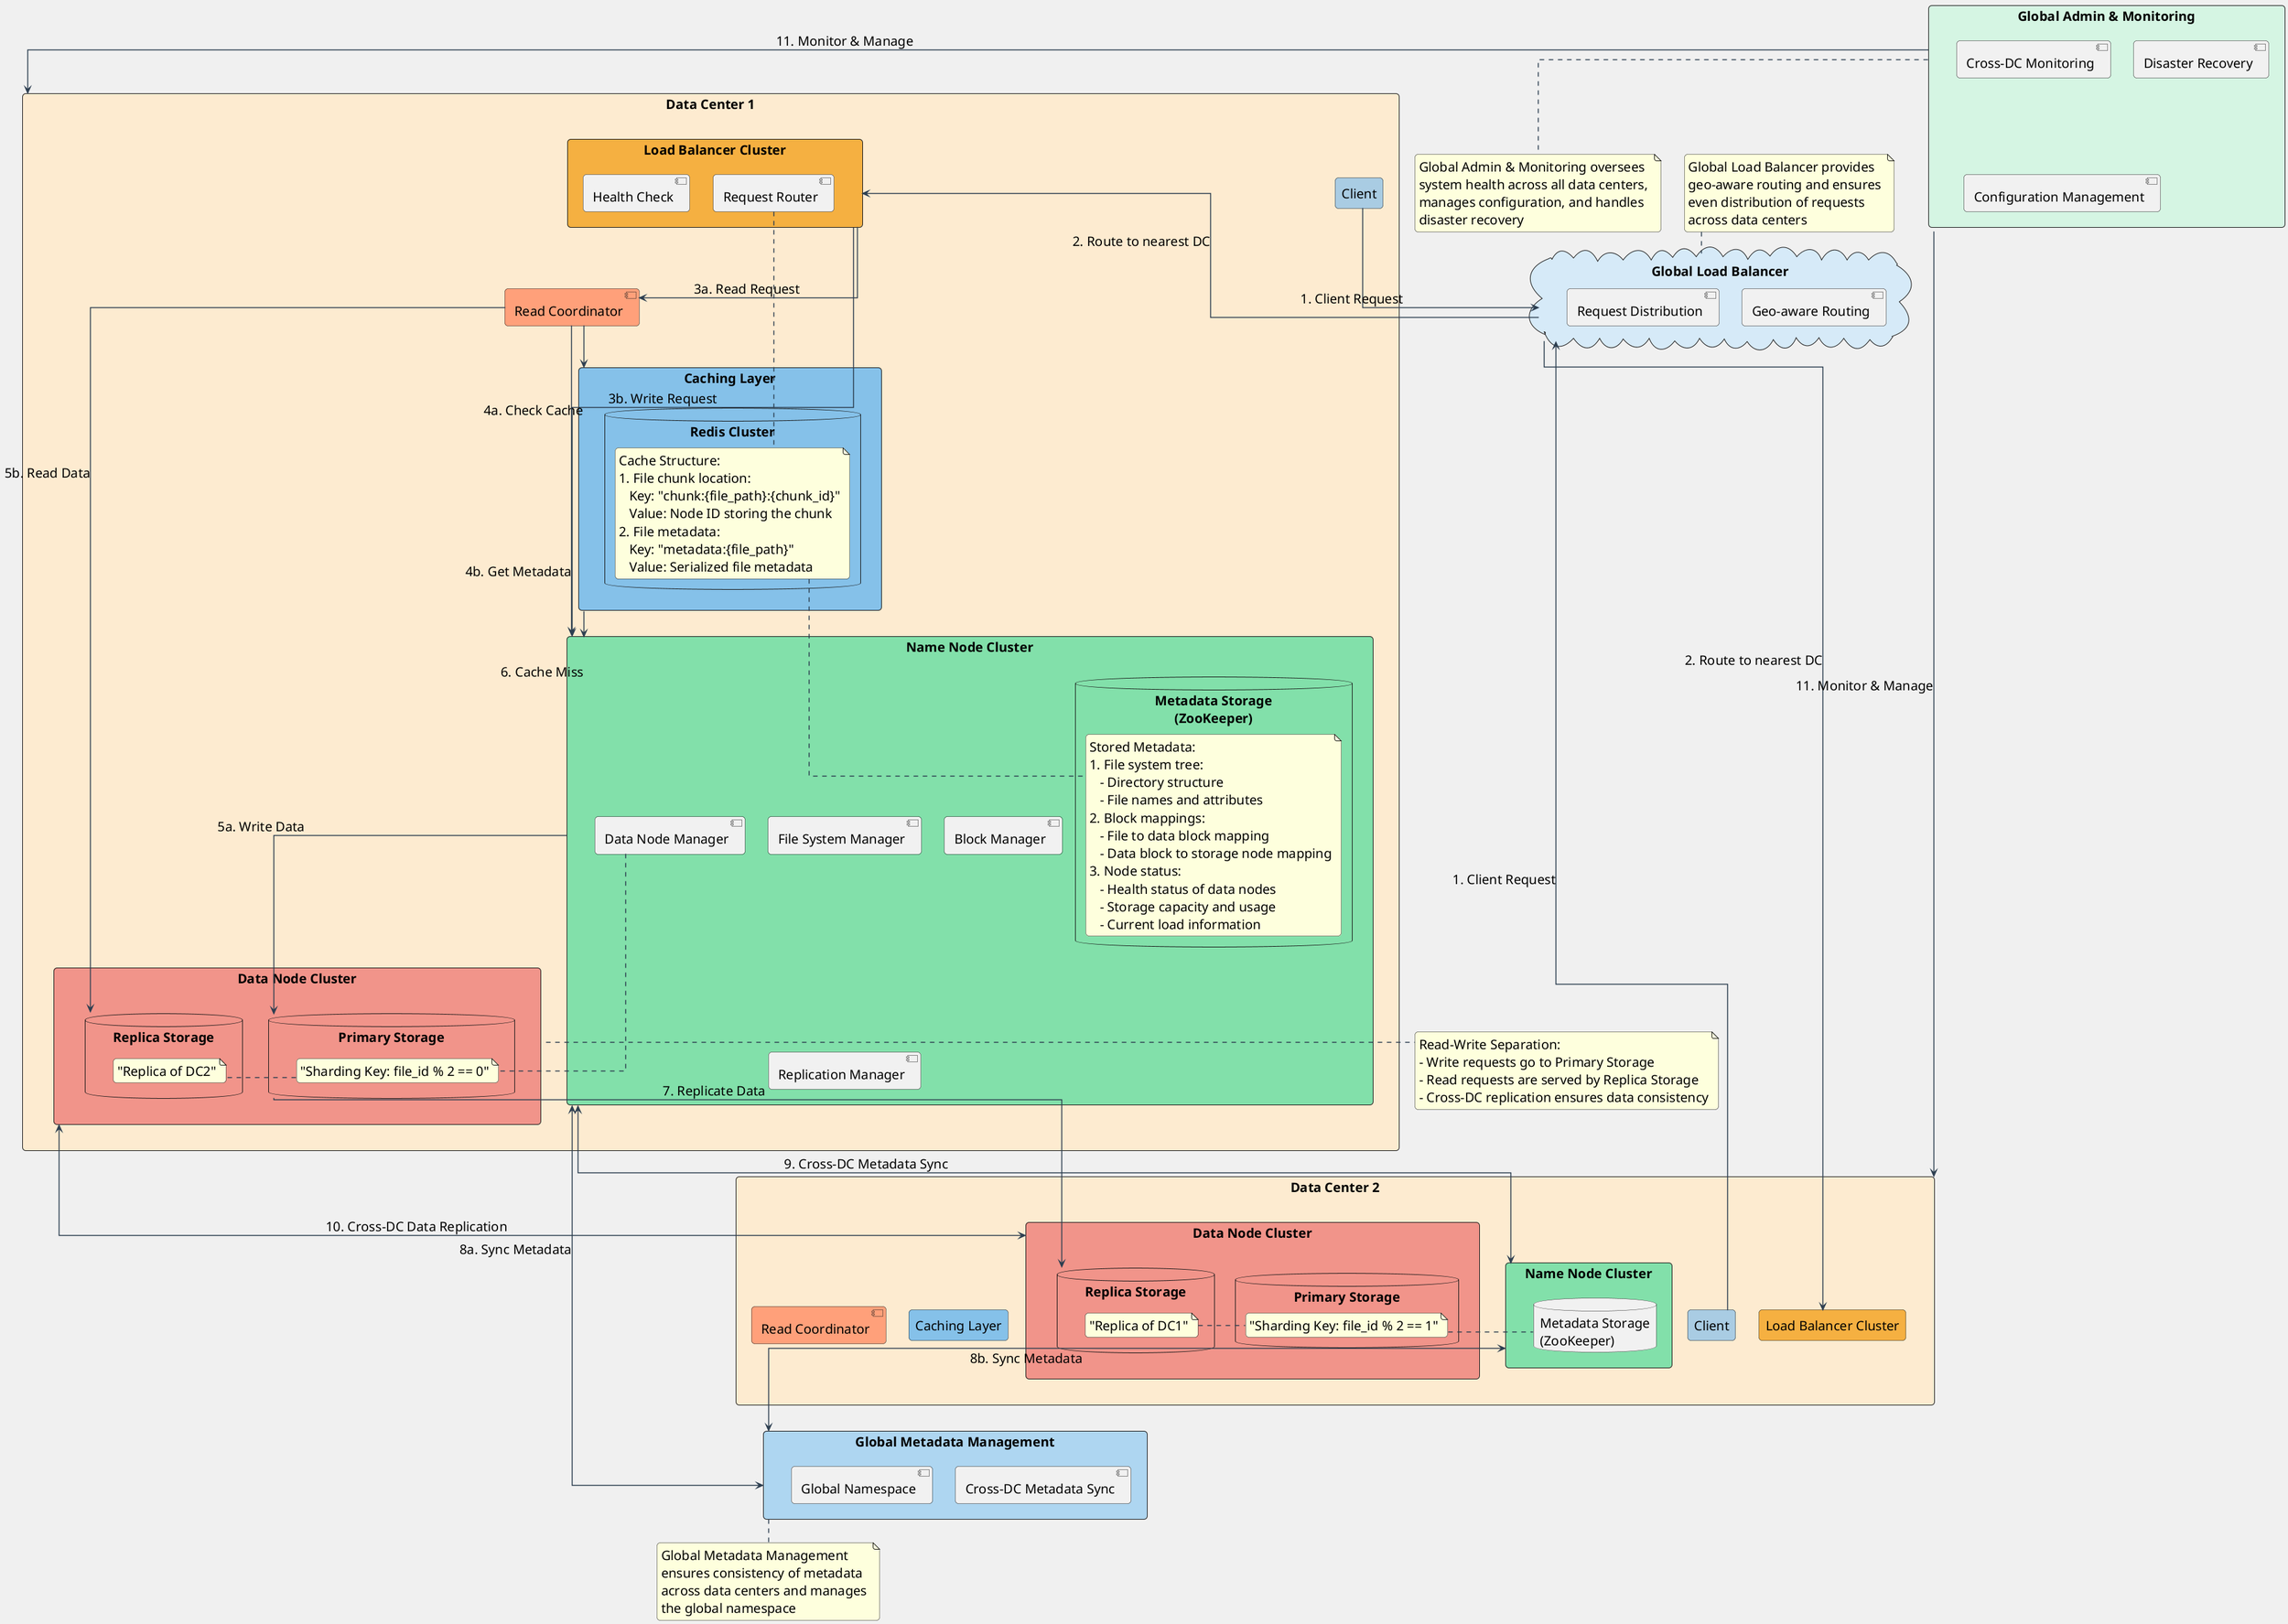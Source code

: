 @startuml Optimized Cross-Datacenter Distributed File System Architecture
!define RECTANGLE rectangle
!define DATABASE database
!define CLOUD cloud

skinparam backgroundColor #F0F0F0
skinparam handwritten false
skinparam monochrome false
skinparam defaultFontName Arial
skinparam defaultFontSize 20
skinparam roundCorner 10
skinparam ArrowColor #2C3E50
skinparam ArrowThickness 1.5
skinparam linetype ortho

allowmixing

' Global Components
CLOUD "Global Load Balancer" as GLB #D6EAF8 {
    component "Geo-aware Routing" as GeoRouting
    component "Request Distribution" as ReqDist
}

RECTANGLE "Global Metadata Management" as GMM #AED6F1 {
    component "Cross-DC Metadata Sync" as MetaSync
    component "Global Namespace" as GlobalNS
}

RECTANGLE "Global Admin & Monitoring" as GAM #D5F5E3 {
    component "Cross-DC Monitoring" as CrossDCMon
    component "Disaster Recovery" as DR
    component "Configuration Management" as ConfigMgmt
}

' Data Center 1
RECTANGLE "Data Center 1" as DC1 #FDEBD0 {
    ' Client
    rectangle "Client" as Client1 #A9CCE3

    ' Load Balancer Cluster
    RECTANGLE "Load Balancer Cluster" as LB1 #F5B041 {
        component "Health Check" as HealthCheck1
        component "Request Router" as RequestRouter1
    }

    ' Caching Layer
    RECTANGLE "Caching Layer" as CacheLayer1 #85C1E9 {
        DATABASE "Redis Cluster" as RedisCache1 {
            note right
                Cache Structure:
                1. File chunk location:
                   Key: "chunk:{file_path}:{chunk_id}"
                   Value: Node ID storing the chunk
                2. File metadata:
                   Key: "metadata:{file_path}"
                   Value: Serialized file metadata
            end note
        }
    }

    ' Name Node Cluster
    RECTANGLE "Name Node Cluster" as NameNodeCluster1 #82E0AA {
        DATABASE "Metadata Storage\n(ZooKeeper)" as MetadataStorage1 {
            note right
                Stored Metadata:
                1. File system tree:
                   - Directory structure
                   - File names and attributes
                2. Block mappings:
                   - File to data block mapping
                   - Data block to storage node mapping
                3. Node status:
                   - Health status of data nodes
                   - Storage capacity and usage
                   - Current load information
            end note
        }
        component "File System Manager" as FSManager1
        component "Block Manager" as BlockManager1
        component "Replication Manager" as ReplicationManager1
        component "Data Node Manager" as DataNodeManager1
    }

    ' Data Node Clusters
    RECTANGLE "Data Node Cluster" as DataNodeCluster1 #F1948A {
        DATABASE "Primary Storage" as PrimaryStorage1 {
            note right: "Sharding Key: file_id % 2 == 0"
        }
        DATABASE "Replica Storage" as ReplicaStorage1 {
            note right: "Replica of DC2"
        }
    }

    ' Read Coordinator
    component "Read Coordinator" as ReadCoord1 #FFA07A
}

' Data Center 2 (more detailed now)
RECTANGLE "Data Center 2" as DC2 #FDEBD0 {
    rectangle "Client" as Client2 #A9CCE3
    RECTANGLE "Load Balancer Cluster" as LB2 #F5B041
    RECTANGLE "Caching Layer" as CacheLayer2 #85C1E9
    RECTANGLE "Name Node Cluster" as NameNodeCluster2 #82E0AA {
        DATABASE "Metadata Storage\n(ZooKeeper)" as MetadataStorage2
    }
    RECTANGLE "Data Node Cluster" as DataNodeCluster2 #F1948A {
        DATABASE "Primary Storage" as PrimaryStorage2 {
            note left: "Sharding Key: file_id % 2 == 1"
        }
        DATABASE "Replica Storage" as ReplicaStorage2 {
            note left: "Replica of DC1"
        }
    }
    component "Read Coordinator" as ReadCoord2 #FFA07A
}

' Connections
Client1 --> GLB : "1. Client Request"
Client2 --> GLB : "1. Client Request"
GLB --> LB1 : "2. Route to nearest DC"
GLB --> LB2 : "2. Route to nearest DC"
LB1 --> ReadCoord1 : "3a. Read Request"
LB1 --> NameNodeCluster1 : "3b. Write Request"
ReadCoord1 --> CacheLayer1 : "4a. Check Cache"
ReadCoord1 --> NameNodeCluster1 : "4b. Get Metadata"
NameNodeCluster1 --> PrimaryStorage1 : "5a. Write Data"
ReadCoord1 --> ReplicaStorage1 : "5b. Read Data"
CacheLayer1 --> NameNodeCluster1 : "6. Cache Miss"
PrimaryStorage1 --> ReplicaStorage2 : "7. Replicate Data"
NameNodeCluster1 <--> GMM : "8a. Sync Metadata"
NameNodeCluster2 <--> GMM : "8b. Sync Metadata"
NameNodeCluster1 <--> NameNodeCluster2 : "9. Cross-DC Metadata Sync"
DataNodeCluster1 <--> DataNodeCluster2 : "10. Cross-DC Data Replication"
GAM --> DC1 : "11. Monitor & Manage"
GAM --> DC2 : "11. Monitor & Manage"

' Additional notes for explanation
note top of GLB
  Global Load Balancer provides 
  geo-aware routing and ensures 
  even distribution of requests 
  across data centers
end note

note bottom of GMM
  Global Metadata Management 
  ensures consistency of metadata 
  across data centers and manages 
  the global namespace
end note

note bottom of GAM
  Global Admin & Monitoring oversees 
  system health across all data centers, 
  manages configuration, and handles 
  disaster recovery
end note

note right of DataNodeCluster1
  Read-Write Separation:
  - Write requests go to Primary Storage
  - Read requests are served by Replica Storage
  - Cross-DC replication ensures data consistency
end note

@enduml
